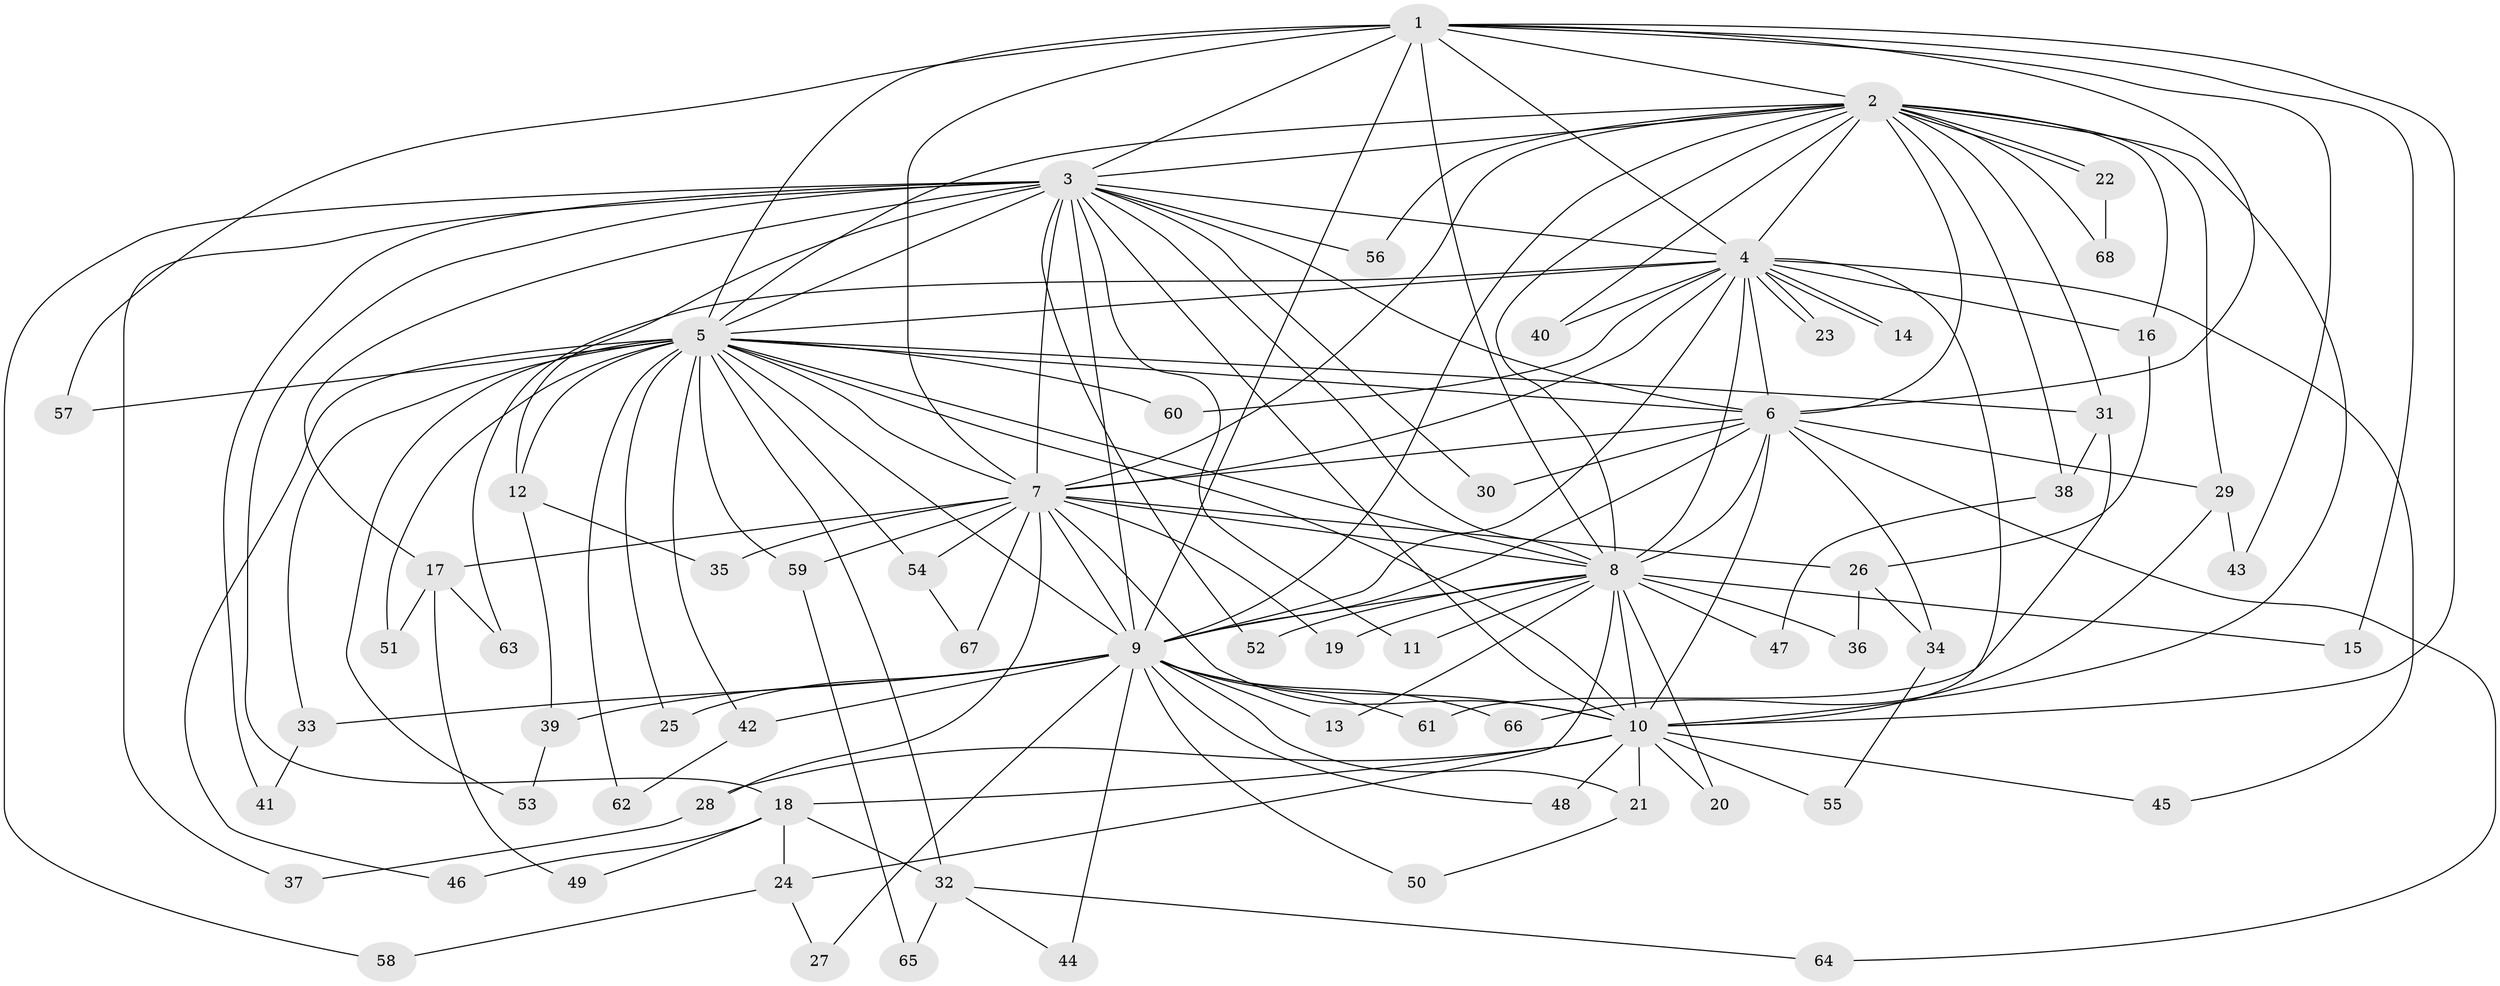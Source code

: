 // coarse degree distribution, {9: 0.029411764705882353, 15: 0.029411764705882353, 13: 0.058823529411764705, 14: 0.029411764705882353, 12: 0.058823529411764705, 11: 0.029411764705882353, 16: 0.029411764705882353, 10: 0.029411764705882353, 6: 0.029411764705882353, 1: 0.058823529411764705, 3: 0.17647058823529413, 7: 0.029411764705882353, 2: 0.29411764705882354, 4: 0.058823529411764705, 5: 0.058823529411764705}
// Generated by graph-tools (version 1.1) at 2025/50/03/04/25 22:50:00]
// undirected, 68 vertices, 161 edges
graph export_dot {
  node [color=gray90,style=filled];
  1;
  2;
  3;
  4;
  5;
  6;
  7;
  8;
  9;
  10;
  11;
  12;
  13;
  14;
  15;
  16;
  17;
  18;
  19;
  20;
  21;
  22;
  23;
  24;
  25;
  26;
  27;
  28;
  29;
  30;
  31;
  32;
  33;
  34;
  35;
  36;
  37;
  38;
  39;
  40;
  41;
  42;
  43;
  44;
  45;
  46;
  47;
  48;
  49;
  50;
  51;
  52;
  53;
  54;
  55;
  56;
  57;
  58;
  59;
  60;
  61;
  62;
  63;
  64;
  65;
  66;
  67;
  68;
  1 -- 2;
  1 -- 3;
  1 -- 4;
  1 -- 5;
  1 -- 6;
  1 -- 7;
  1 -- 8;
  1 -- 9;
  1 -- 10;
  1 -- 15;
  1 -- 43;
  1 -- 57;
  2 -- 3;
  2 -- 4;
  2 -- 5;
  2 -- 6;
  2 -- 7;
  2 -- 8;
  2 -- 9;
  2 -- 10;
  2 -- 16;
  2 -- 22;
  2 -- 22;
  2 -- 29;
  2 -- 31;
  2 -- 38;
  2 -- 40;
  2 -- 56;
  2 -- 68;
  3 -- 4;
  3 -- 5;
  3 -- 6;
  3 -- 7;
  3 -- 8;
  3 -- 9;
  3 -- 10;
  3 -- 11;
  3 -- 12;
  3 -- 17;
  3 -- 18;
  3 -- 30;
  3 -- 37;
  3 -- 41;
  3 -- 52;
  3 -- 56;
  3 -- 58;
  4 -- 5;
  4 -- 6;
  4 -- 7;
  4 -- 8;
  4 -- 9;
  4 -- 10;
  4 -- 14;
  4 -- 14;
  4 -- 16;
  4 -- 23;
  4 -- 23;
  4 -- 40;
  4 -- 45;
  4 -- 60;
  4 -- 63;
  5 -- 6;
  5 -- 7;
  5 -- 8;
  5 -- 9;
  5 -- 10;
  5 -- 12;
  5 -- 25;
  5 -- 31;
  5 -- 32;
  5 -- 33;
  5 -- 42;
  5 -- 46;
  5 -- 51;
  5 -- 53;
  5 -- 54;
  5 -- 57;
  5 -- 59;
  5 -- 60;
  5 -- 62;
  6 -- 7;
  6 -- 8;
  6 -- 9;
  6 -- 10;
  6 -- 29;
  6 -- 30;
  6 -- 34;
  6 -- 64;
  7 -- 8;
  7 -- 9;
  7 -- 10;
  7 -- 17;
  7 -- 19;
  7 -- 26;
  7 -- 28;
  7 -- 35;
  7 -- 54;
  7 -- 59;
  7 -- 67;
  8 -- 9;
  8 -- 10;
  8 -- 11;
  8 -- 13;
  8 -- 15;
  8 -- 19;
  8 -- 20;
  8 -- 24;
  8 -- 36;
  8 -- 47;
  8 -- 52;
  9 -- 10;
  9 -- 13;
  9 -- 21;
  9 -- 25;
  9 -- 27;
  9 -- 33;
  9 -- 39;
  9 -- 42;
  9 -- 44;
  9 -- 48;
  9 -- 50;
  9 -- 61;
  9 -- 66;
  10 -- 18;
  10 -- 20;
  10 -- 21;
  10 -- 28;
  10 -- 45;
  10 -- 48;
  10 -- 55;
  12 -- 35;
  12 -- 39;
  16 -- 26;
  17 -- 49;
  17 -- 51;
  17 -- 63;
  18 -- 24;
  18 -- 32;
  18 -- 46;
  18 -- 49;
  21 -- 50;
  22 -- 68;
  24 -- 27;
  24 -- 58;
  26 -- 34;
  26 -- 36;
  28 -- 37;
  29 -- 43;
  29 -- 66;
  31 -- 38;
  31 -- 61;
  32 -- 44;
  32 -- 64;
  32 -- 65;
  33 -- 41;
  34 -- 55;
  38 -- 47;
  39 -- 53;
  42 -- 62;
  54 -- 67;
  59 -- 65;
}
